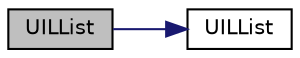 digraph "UILList"
{
  bgcolor="transparent";
  edge [fontname="Helvetica",fontsize="10",labelfontname="Helvetica",labelfontsize="10"];
  node [fontname="Helvetica",fontsize="10",shape=record];
  rankdir="LR";
  Node3 [label="UILList",height=0.2,width=0.4,color="black", fillcolor="grey75", style="filled", fontcolor="black"];
  Node3 -> Node4 [color="midnightblue",fontsize="10",style="solid",fontname="Helvetica"];
  Node4 [label="UILList",height=0.2,width=0.4,color="black",URL="$a26933.html#a04eb43f726bcfc96338f4c0c84293e76",tooltip="Null construct. "];
}
